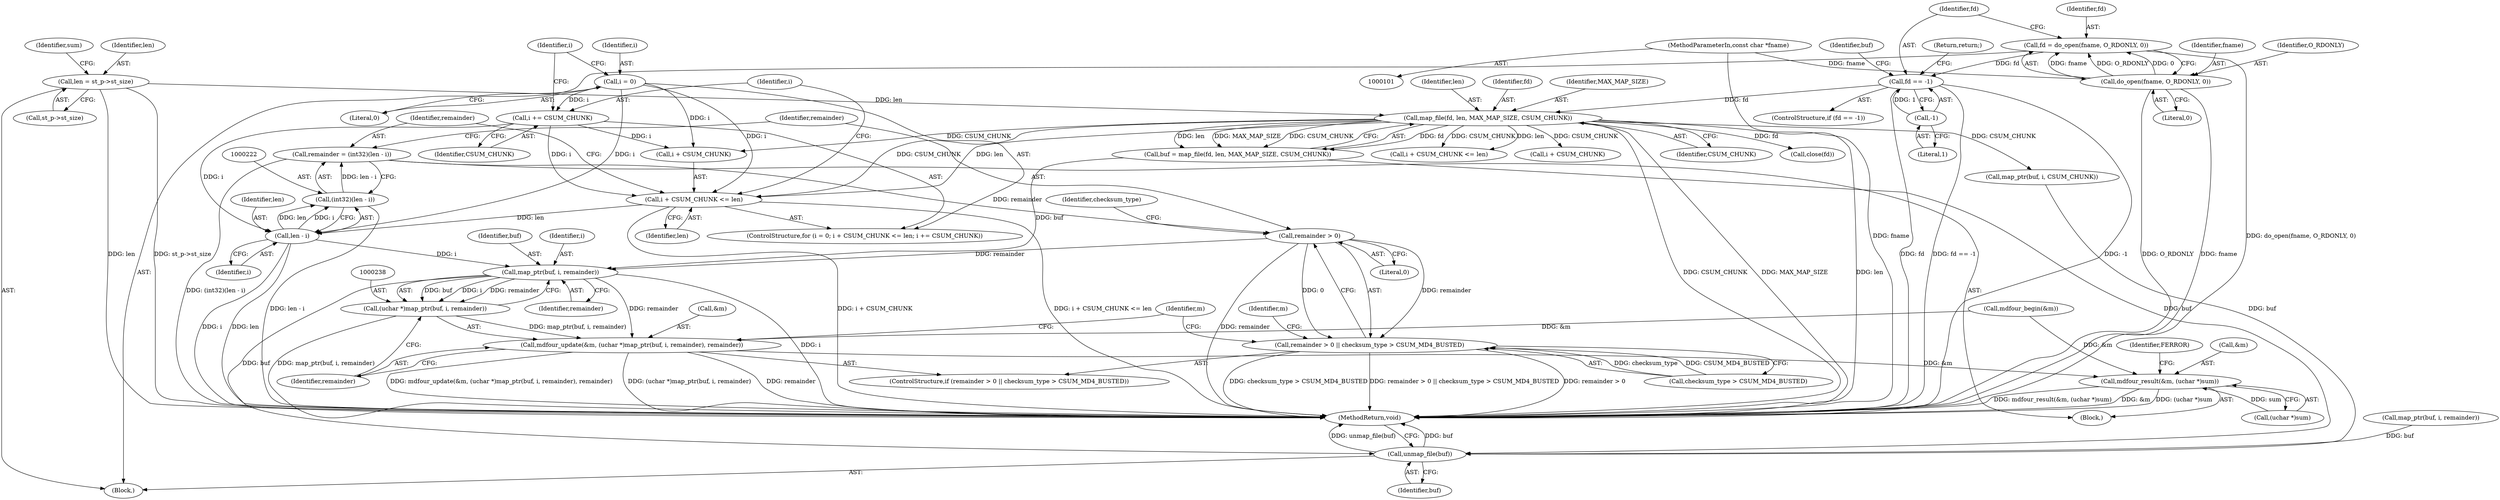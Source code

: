 digraph "0_samba_7b8a4ecd6ff9cdf4e5d3850ebf822f1e989255b3_0@integer" {
"1000219" [label="(Call,remainder = (int32)(len - i))"];
"1000221" [label="(Call,(int32)(len - i))"];
"1000223" [label="(Call,len - i)"];
"1000210" [label="(Call,i + CSUM_CHUNK <= len)"];
"1000215" [label="(Call,i += CSUM_CHUNK)"];
"1000207" [label="(Call,i = 0)"];
"1000135" [label="(Call,map_file(fd, len, MAX_MAP_SIZE, CSUM_CHUNK))"];
"1000128" [label="(Call,fd == -1)"];
"1000121" [label="(Call,fd = do_open(fname, O_RDONLY, 0))"];
"1000123" [label="(Call,do_open(fname, O_RDONLY, 0))"];
"1000102" [label="(MethodParameterIn,const char *fname)"];
"1000130" [label="(Call,-1)"];
"1000109" [label="(Call,len = st_p->st_size)"];
"1000228" [label="(Call,remainder > 0)"];
"1000227" [label="(Call,remainder > 0 || checksum_type > CSUM_MD4_BUSTED)"];
"1000239" [label="(Call,map_ptr(buf, i, remainder))"];
"1000237" [label="(Call,(uchar *)map_ptr(buf, i, remainder))"];
"1000234" [label="(Call,mdfour_update(&m, (uchar *)map_ptr(buf, i, remainder), remainder))"];
"1000244" [label="(Call,mdfour_result(&m, (uchar *)sum))"];
"1000258" [label="(Call,unmap_file(buf))"];
"1000137" [label="(Identifier,len)"];
"1000109" [label="(Call,len = st_p->st_size)"];
"1000124" [label="(Identifier,fname)"];
"1000227" [label="(Call,remainder > 0 || checksum_type > CSUM_MD4_BUSTED)"];
"1000234" [label="(Call,mdfour_update(&m, (uchar *)map_ptr(buf, i, remainder), remainder))"];
"1000214" [label="(Identifier,len)"];
"1000102" [label="(MethodParameterIn,const char *fname)"];
"1000121" [label="(Call,fd = do_open(fname, O_RDONLY, 0))"];
"1000151" [label="(Call,i + CSUM_CHUNK <= len)"];
"1000211" [label="(Call,i + CSUM_CHUNK)"];
"1000126" [label="(Literal,0)"];
"1000258" [label="(Call,unmap_file(buf))"];
"1000219" [label="(Call,remainder = (int32)(len - i))"];
"1000129" [label="(Identifier,fd)"];
"1000208" [label="(Identifier,i)"];
"1000165" [label="(Call,map_ptr(buf, i, CSUM_CHUNK))"];
"1000122" [label="(Identifier,fd)"];
"1000224" [label="(Identifier,len)"];
"1000229" [label="(Identifier,remainder)"];
"1000152" [label="(Call,i + CSUM_CHUNK)"];
"1000127" [label="(ControlStructure,if (fd == -1))"];
"1000232" [label="(Identifier,checksum_type)"];
"1000118" [label="(Identifier,sum)"];
"1000241" [label="(Identifier,i)"];
"1000231" [label="(Call,checksum_type > CSUM_MD4_BUSTED)"];
"1000243" [label="(Identifier,remainder)"];
"1000210" [label="(Call,i + CSUM_CHUNK <= len)"];
"1000212" [label="(Identifier,i)"];
"1000223" [label="(Call,len - i)"];
"1000139" [label="(Identifier,CSUM_CHUNK)"];
"1000105" [label="(Block,)"];
"1000216" [label="(Identifier,i)"];
"1000125" [label="(Identifier,O_RDONLY)"];
"1000228" [label="(Call,remainder > 0)"];
"1000242" [label="(Identifier,remainder)"];
"1000186" [label="(Call,map_ptr(buf, i, remainder))"];
"1000245" [label="(Call,&m)"];
"1000136" [label="(Identifier,fd)"];
"1000260" [label="(MethodReturn,void)"];
"1000131" [label="(Literal,1)"];
"1000110" [label="(Identifier,len)"];
"1000132" [label="(Return,return;)"];
"1000221" [label="(Call,(int32)(len - i))"];
"1000247" [label="(Call,(uchar *)sum)"];
"1000128" [label="(Call,fd == -1)"];
"1000133" [label="(Call,buf = map_file(fd, len, MAX_MAP_SIZE, CSUM_CHUNK))"];
"1000123" [label="(Call,do_open(fname, O_RDONLY, 0))"];
"1000220" [label="(Identifier,remainder)"];
"1000138" [label="(Identifier,MAX_MAP_SIZE)"];
"1000256" [label="(Call,close(fd))"];
"1000111" [label="(Call,st_p->st_size)"];
"1000134" [label="(Identifier,buf)"];
"1000209" [label="(Literal,0)"];
"1000225" [label="(Identifier,i)"];
"1000226" [label="(ControlStructure,if (remainder > 0 || checksum_type > CSUM_MD4_BUSTED))"];
"1000246" [label="(Identifier,m)"];
"1000237" [label="(Call,(uchar *)map_ptr(buf, i, remainder))"];
"1000206" [label="(ControlStructure,for (i = 0; i + CSUM_CHUNK <= len; i += CSUM_CHUNK))"];
"1000230" [label="(Literal,0)"];
"1000240" [label="(Identifier,buf)"];
"1000259" [label="(Identifier,buf)"];
"1000215" [label="(Call,i += CSUM_CHUNK)"];
"1000142" [label="(Block,)"];
"1000236" [label="(Identifier,m)"];
"1000135" [label="(Call,map_file(fd, len, MAX_MAP_SIZE, CSUM_CHUNK))"];
"1000239" [label="(Call,map_ptr(buf, i, remainder))"];
"1000235" [label="(Call,&m)"];
"1000203" [label="(Call,mdfour_begin(&m))"];
"1000244" [label="(Call,mdfour_result(&m, (uchar *)sum))"];
"1000251" [label="(Identifier,FERROR)"];
"1000207" [label="(Call,i = 0)"];
"1000217" [label="(Identifier,CSUM_CHUNK)"];
"1000130" [label="(Call,-1)"];
"1000219" -> "1000142"  [label="AST: "];
"1000219" -> "1000221"  [label="CFG: "];
"1000220" -> "1000219"  [label="AST: "];
"1000221" -> "1000219"  [label="AST: "];
"1000229" -> "1000219"  [label="CFG: "];
"1000219" -> "1000260"  [label="DDG: (int32)(len - i)"];
"1000221" -> "1000219"  [label="DDG: len - i"];
"1000219" -> "1000228"  [label="DDG: remainder"];
"1000221" -> "1000223"  [label="CFG: "];
"1000222" -> "1000221"  [label="AST: "];
"1000223" -> "1000221"  [label="AST: "];
"1000221" -> "1000260"  [label="DDG: len - i"];
"1000223" -> "1000221"  [label="DDG: len"];
"1000223" -> "1000221"  [label="DDG: i"];
"1000223" -> "1000225"  [label="CFG: "];
"1000224" -> "1000223"  [label="AST: "];
"1000225" -> "1000223"  [label="AST: "];
"1000223" -> "1000260"  [label="DDG: i"];
"1000223" -> "1000260"  [label="DDG: len"];
"1000210" -> "1000223"  [label="DDG: len"];
"1000215" -> "1000223"  [label="DDG: i"];
"1000207" -> "1000223"  [label="DDG: i"];
"1000223" -> "1000239"  [label="DDG: i"];
"1000210" -> "1000206"  [label="AST: "];
"1000210" -> "1000214"  [label="CFG: "];
"1000211" -> "1000210"  [label="AST: "];
"1000214" -> "1000210"  [label="AST: "];
"1000216" -> "1000210"  [label="CFG: "];
"1000220" -> "1000210"  [label="CFG: "];
"1000210" -> "1000260"  [label="DDG: i + CSUM_CHUNK <= len"];
"1000210" -> "1000260"  [label="DDG: i + CSUM_CHUNK"];
"1000215" -> "1000210"  [label="DDG: i"];
"1000207" -> "1000210"  [label="DDG: i"];
"1000135" -> "1000210"  [label="DDG: CSUM_CHUNK"];
"1000135" -> "1000210"  [label="DDG: len"];
"1000215" -> "1000206"  [label="AST: "];
"1000215" -> "1000217"  [label="CFG: "];
"1000216" -> "1000215"  [label="AST: "];
"1000217" -> "1000215"  [label="AST: "];
"1000212" -> "1000215"  [label="CFG: "];
"1000215" -> "1000211"  [label="DDG: i"];
"1000207" -> "1000215"  [label="DDG: i"];
"1000207" -> "1000206"  [label="AST: "];
"1000207" -> "1000209"  [label="CFG: "];
"1000208" -> "1000207"  [label="AST: "];
"1000209" -> "1000207"  [label="AST: "];
"1000212" -> "1000207"  [label="CFG: "];
"1000207" -> "1000211"  [label="DDG: i"];
"1000135" -> "1000133"  [label="AST: "];
"1000135" -> "1000139"  [label="CFG: "];
"1000136" -> "1000135"  [label="AST: "];
"1000137" -> "1000135"  [label="AST: "];
"1000138" -> "1000135"  [label="AST: "];
"1000139" -> "1000135"  [label="AST: "];
"1000133" -> "1000135"  [label="CFG: "];
"1000135" -> "1000260"  [label="DDG: CSUM_CHUNK"];
"1000135" -> "1000260"  [label="DDG: MAX_MAP_SIZE"];
"1000135" -> "1000260"  [label="DDG: len"];
"1000135" -> "1000133"  [label="DDG: fd"];
"1000135" -> "1000133"  [label="DDG: len"];
"1000135" -> "1000133"  [label="DDG: MAX_MAP_SIZE"];
"1000135" -> "1000133"  [label="DDG: CSUM_CHUNK"];
"1000128" -> "1000135"  [label="DDG: fd"];
"1000109" -> "1000135"  [label="DDG: len"];
"1000135" -> "1000151"  [label="DDG: CSUM_CHUNK"];
"1000135" -> "1000151"  [label="DDG: len"];
"1000135" -> "1000152"  [label="DDG: CSUM_CHUNK"];
"1000135" -> "1000165"  [label="DDG: CSUM_CHUNK"];
"1000135" -> "1000211"  [label="DDG: CSUM_CHUNK"];
"1000135" -> "1000256"  [label="DDG: fd"];
"1000128" -> "1000127"  [label="AST: "];
"1000128" -> "1000130"  [label="CFG: "];
"1000129" -> "1000128"  [label="AST: "];
"1000130" -> "1000128"  [label="AST: "];
"1000132" -> "1000128"  [label="CFG: "];
"1000134" -> "1000128"  [label="CFG: "];
"1000128" -> "1000260"  [label="DDG: -1"];
"1000128" -> "1000260"  [label="DDG: fd"];
"1000128" -> "1000260"  [label="DDG: fd == -1"];
"1000121" -> "1000128"  [label="DDG: fd"];
"1000130" -> "1000128"  [label="DDG: 1"];
"1000121" -> "1000105"  [label="AST: "];
"1000121" -> "1000123"  [label="CFG: "];
"1000122" -> "1000121"  [label="AST: "];
"1000123" -> "1000121"  [label="AST: "];
"1000129" -> "1000121"  [label="CFG: "];
"1000121" -> "1000260"  [label="DDG: do_open(fname, O_RDONLY, 0)"];
"1000123" -> "1000121"  [label="DDG: fname"];
"1000123" -> "1000121"  [label="DDG: O_RDONLY"];
"1000123" -> "1000121"  [label="DDG: 0"];
"1000123" -> "1000126"  [label="CFG: "];
"1000124" -> "1000123"  [label="AST: "];
"1000125" -> "1000123"  [label="AST: "];
"1000126" -> "1000123"  [label="AST: "];
"1000123" -> "1000260"  [label="DDG: O_RDONLY"];
"1000123" -> "1000260"  [label="DDG: fname"];
"1000102" -> "1000123"  [label="DDG: fname"];
"1000102" -> "1000101"  [label="AST: "];
"1000102" -> "1000260"  [label="DDG: fname"];
"1000130" -> "1000131"  [label="CFG: "];
"1000131" -> "1000130"  [label="AST: "];
"1000109" -> "1000105"  [label="AST: "];
"1000109" -> "1000111"  [label="CFG: "];
"1000110" -> "1000109"  [label="AST: "];
"1000111" -> "1000109"  [label="AST: "];
"1000118" -> "1000109"  [label="CFG: "];
"1000109" -> "1000260"  [label="DDG: len"];
"1000109" -> "1000260"  [label="DDG: st_p->st_size"];
"1000228" -> "1000227"  [label="AST: "];
"1000228" -> "1000230"  [label="CFG: "];
"1000229" -> "1000228"  [label="AST: "];
"1000230" -> "1000228"  [label="AST: "];
"1000232" -> "1000228"  [label="CFG: "];
"1000227" -> "1000228"  [label="CFG: "];
"1000228" -> "1000260"  [label="DDG: remainder"];
"1000228" -> "1000227"  [label="DDG: remainder"];
"1000228" -> "1000227"  [label="DDG: 0"];
"1000228" -> "1000239"  [label="DDG: remainder"];
"1000227" -> "1000226"  [label="AST: "];
"1000227" -> "1000231"  [label="CFG: "];
"1000231" -> "1000227"  [label="AST: "];
"1000236" -> "1000227"  [label="CFG: "];
"1000246" -> "1000227"  [label="CFG: "];
"1000227" -> "1000260"  [label="DDG: remainder > 0 || checksum_type > CSUM_MD4_BUSTED"];
"1000227" -> "1000260"  [label="DDG: remainder > 0"];
"1000227" -> "1000260"  [label="DDG: checksum_type > CSUM_MD4_BUSTED"];
"1000231" -> "1000227"  [label="DDG: checksum_type"];
"1000231" -> "1000227"  [label="DDG: CSUM_MD4_BUSTED"];
"1000239" -> "1000237"  [label="AST: "];
"1000239" -> "1000242"  [label="CFG: "];
"1000240" -> "1000239"  [label="AST: "];
"1000241" -> "1000239"  [label="AST: "];
"1000242" -> "1000239"  [label="AST: "];
"1000237" -> "1000239"  [label="CFG: "];
"1000239" -> "1000260"  [label="DDG: i"];
"1000239" -> "1000237"  [label="DDG: buf"];
"1000239" -> "1000237"  [label="DDG: i"];
"1000239" -> "1000237"  [label="DDG: remainder"];
"1000133" -> "1000239"  [label="DDG: buf"];
"1000239" -> "1000234"  [label="DDG: remainder"];
"1000239" -> "1000258"  [label="DDG: buf"];
"1000237" -> "1000234"  [label="AST: "];
"1000238" -> "1000237"  [label="AST: "];
"1000243" -> "1000237"  [label="CFG: "];
"1000237" -> "1000260"  [label="DDG: map_ptr(buf, i, remainder)"];
"1000237" -> "1000234"  [label="DDG: map_ptr(buf, i, remainder)"];
"1000234" -> "1000226"  [label="AST: "];
"1000234" -> "1000243"  [label="CFG: "];
"1000235" -> "1000234"  [label="AST: "];
"1000243" -> "1000234"  [label="AST: "];
"1000246" -> "1000234"  [label="CFG: "];
"1000234" -> "1000260"  [label="DDG: mdfour_update(&m, (uchar *)map_ptr(buf, i, remainder), remainder)"];
"1000234" -> "1000260"  [label="DDG: (uchar *)map_ptr(buf, i, remainder)"];
"1000234" -> "1000260"  [label="DDG: remainder"];
"1000203" -> "1000234"  [label="DDG: &m"];
"1000234" -> "1000244"  [label="DDG: &m"];
"1000244" -> "1000142"  [label="AST: "];
"1000244" -> "1000247"  [label="CFG: "];
"1000245" -> "1000244"  [label="AST: "];
"1000247" -> "1000244"  [label="AST: "];
"1000251" -> "1000244"  [label="CFG: "];
"1000244" -> "1000260"  [label="DDG: mdfour_result(&m, (uchar *)sum)"];
"1000244" -> "1000260"  [label="DDG: &m"];
"1000244" -> "1000260"  [label="DDG: (uchar *)sum"];
"1000203" -> "1000244"  [label="DDG: &m"];
"1000247" -> "1000244"  [label="DDG: sum"];
"1000258" -> "1000105"  [label="AST: "];
"1000258" -> "1000259"  [label="CFG: "];
"1000259" -> "1000258"  [label="AST: "];
"1000260" -> "1000258"  [label="CFG: "];
"1000258" -> "1000260"  [label="DDG: buf"];
"1000258" -> "1000260"  [label="DDG: unmap_file(buf)"];
"1000186" -> "1000258"  [label="DDG: buf"];
"1000165" -> "1000258"  [label="DDG: buf"];
"1000133" -> "1000258"  [label="DDG: buf"];
}
